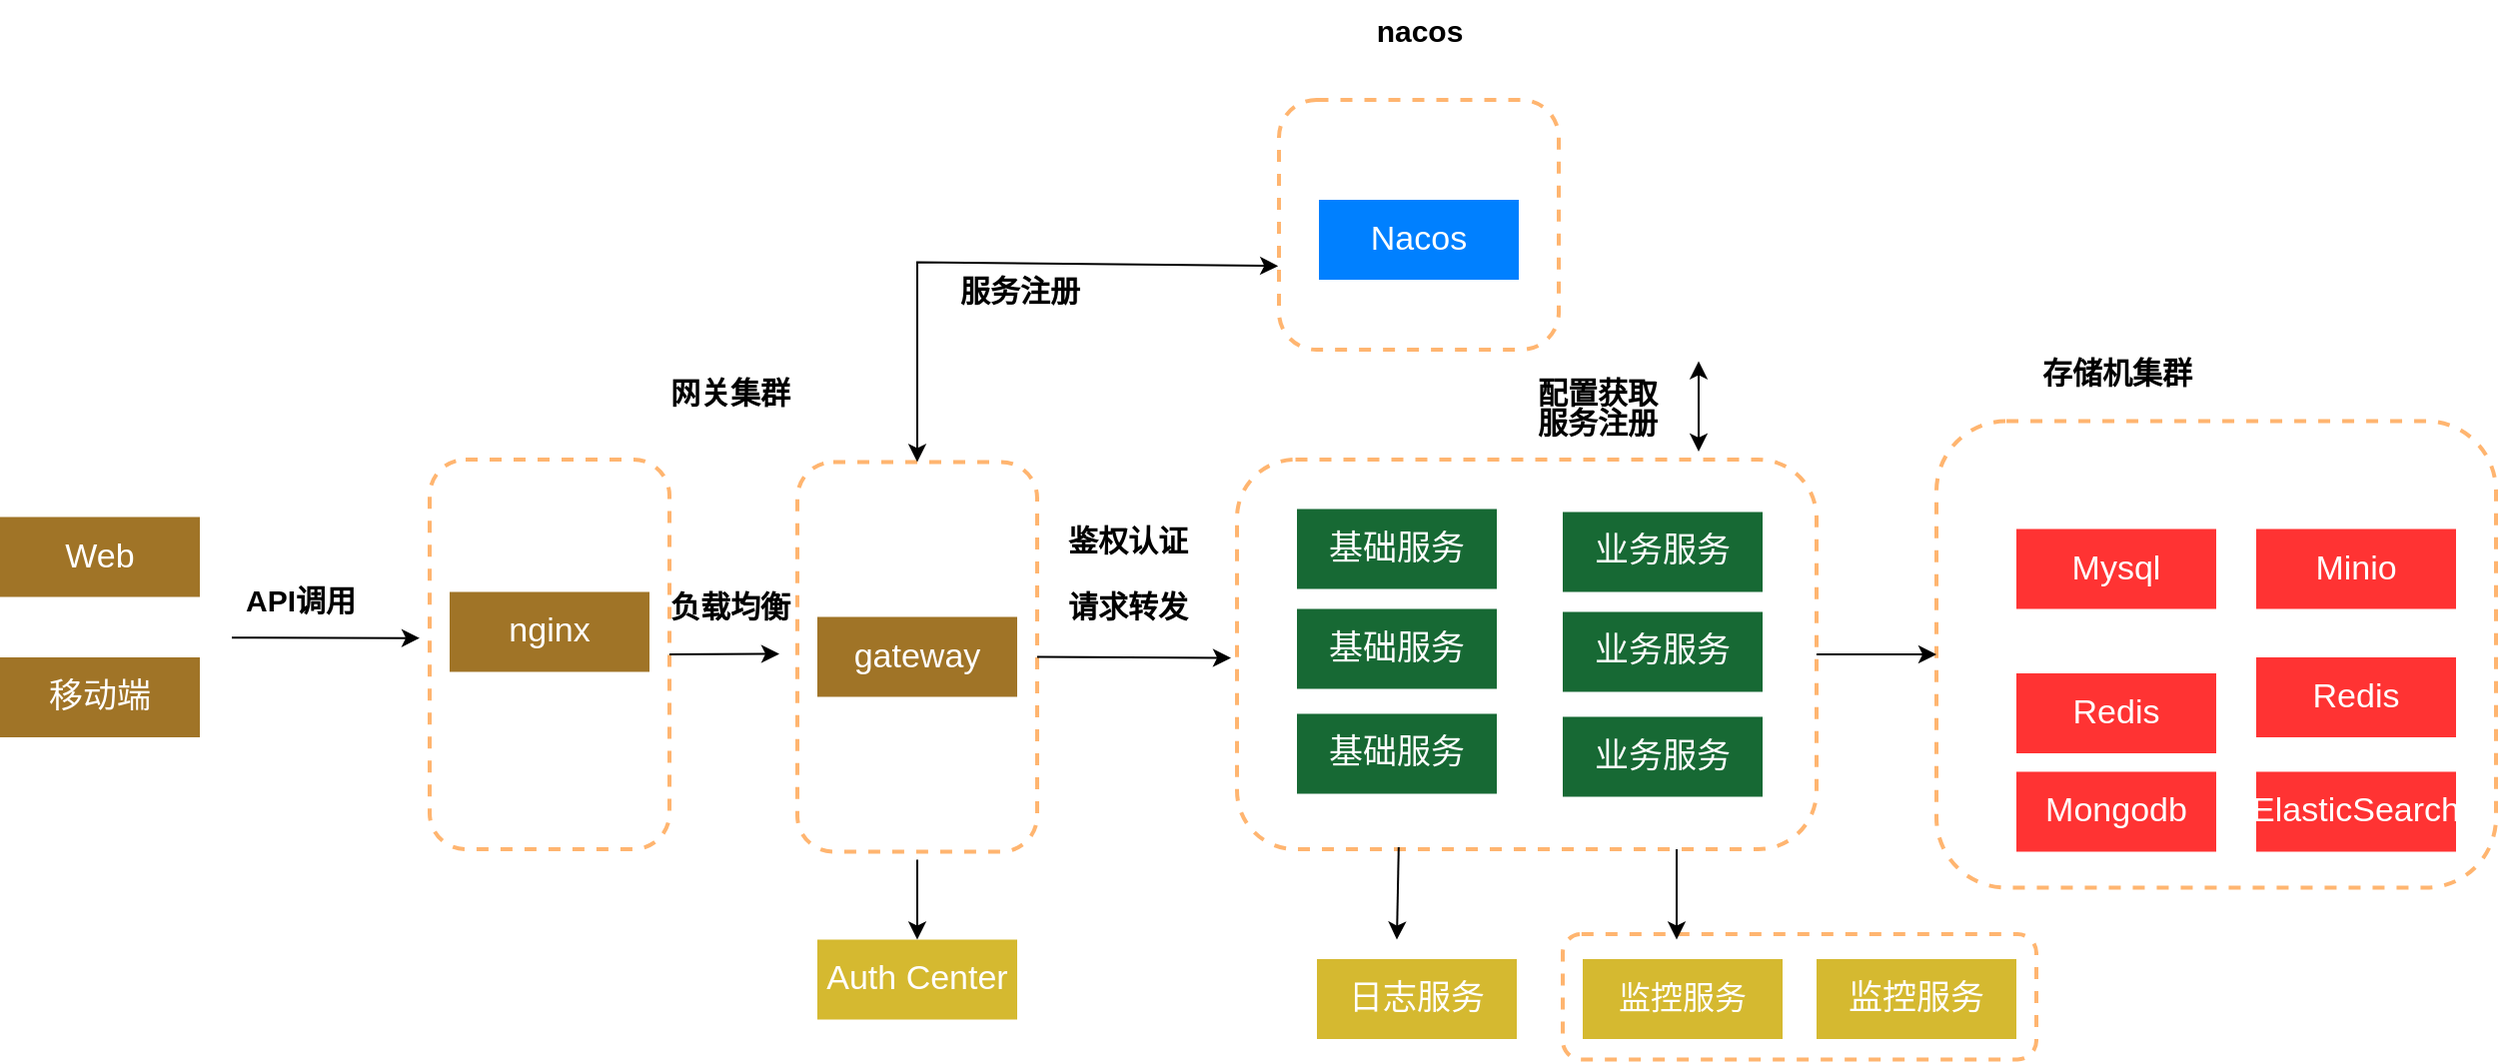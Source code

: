 <mxfile version="28.2.8">
  <diagram name="第 1 页" id="ezJ-41k_cpQQ4mtPTGTI">
    <mxGraphModel dx="1303" dy="659" grid="1" gridSize="10" guides="1" tooltips="1" connect="1" arrows="1" fold="1" page="1" pageScale="1" pageWidth="827" pageHeight="1169" math="0" shadow="0">
      <root>
        <mxCell id="0" />
        <mxCell id="1" parent="0" />
        <mxCell id="ekjMRU7jst0iYivutcKB-1" value="" style="rounded=1;whiteSpace=wrap;html=1;dashed=1;strokeColor=#FFB570;strokeWidth=2;" vertex="1" parent="1">
          <mxGeometry x="1052" y="647.5" width="237" height="62.75" as="geometry" />
        </mxCell>
        <mxCell id="ekjMRU7jst0iYivutcKB-2" value="" style="rounded=1;whiteSpace=wrap;html=1;dashed=1;strokeColor=#FFB570;strokeWidth=2;container=0;" vertex="1" parent="1">
          <mxGeometry x="669" y="411.25" width="120" height="195" as="geometry" />
        </mxCell>
        <mxCell id="ekjMRU7jst0iYivutcKB-3" value="" style="rounded=1;whiteSpace=wrap;html=1;dashed=1;strokeColor=#FFB570;strokeWidth=2;" vertex="1" parent="1">
          <mxGeometry x="1239" y="390.75" width="280" height="233.5" as="geometry" />
        </mxCell>
        <mxCell id="ekjMRU7jst0iYivutcKB-4" value="" style="endArrow=classic;startArrow=classic;html=1;rounded=0;entryX=-0.003;entryY=0.665;entryDx=0;entryDy=0;entryPerimeter=0;exitX=0.5;exitY=0;exitDx=0;exitDy=0;" edge="1" parent="1" source="ekjMRU7jst0iYivutcKB-2" target="ekjMRU7jst0iYivutcKB-14">
          <mxGeometry width="50" height="50" relative="1" as="geometry">
            <mxPoint x="729" y="438.75" as="sourcePoint" />
            <mxPoint x="839" y="420" as="targetPoint" />
            <Array as="points">
              <mxPoint x="729" y="311.25" />
            </Array>
          </mxGeometry>
        </mxCell>
        <mxCell id="ekjMRU7jst0iYivutcKB-5" value="" style="endArrow=classic;html=1;rounded=0;" edge="1" parent="1">
          <mxGeometry width="50" height="50" relative="1" as="geometry">
            <mxPoint x="386" y="499.1" as="sourcePoint" />
            <mxPoint x="480" y="499.35" as="targetPoint" />
          </mxGeometry>
        </mxCell>
        <mxCell id="ekjMRU7jst0iYivutcKB-6" value="API调用" style="text;html=1;align=center;verticalAlign=middle;resizable=0;points=[];autosize=1;strokeColor=none;fillColor=none;strokeWidth=3;fontSize=15;fontStyle=1" vertex="1" parent="1">
          <mxGeometry x="380" y="464.85" width="80" height="30" as="geometry" />
        </mxCell>
        <mxCell id="ekjMRU7jst0iYivutcKB-7" value="网关集群" style="text;html=1;align=center;verticalAlign=middle;resizable=0;points=[];autosize=1;strokeColor=none;fillColor=none;strokeWidth=3;fontSize=15;fontStyle=1" vertex="1" parent="1">
          <mxGeometry x="595" y="360.75" width="80" height="30" as="geometry" />
        </mxCell>
        <mxCell id="ekjMRU7jst0iYivutcKB-8" style="edgeStyle=orthogonalEdgeStyle;rounded=0;orthogonalLoop=1;jettySize=auto;html=1;entryX=0;entryY=0.5;entryDx=0;entryDy=0;" edge="1" parent="1" source="ekjMRU7jst0iYivutcKB-9" target="ekjMRU7jst0iYivutcKB-3">
          <mxGeometry relative="1" as="geometry" />
        </mxCell>
        <mxCell id="ekjMRU7jst0iYivutcKB-9" value="" style="rounded=1;whiteSpace=wrap;html=1;dashed=1;strokeColor=#FFB570;strokeWidth=2;" vertex="1" parent="1">
          <mxGeometry x="889" y="410" width="290" height="195" as="geometry" />
        </mxCell>
        <mxCell id="ekjMRU7jst0iYivutcKB-10" value="&lt;font color=&quot;#ffffff&quot;&gt;基础服务&lt;/font&gt;" style="rounded=0;whiteSpace=wrap;html=1;fillColor=#176934;fontSize=17;strokeColor=none;" vertex="1" parent="1">
          <mxGeometry x="919" y="434.75" width="100" height="40" as="geometry" />
        </mxCell>
        <mxCell id="ekjMRU7jst0iYivutcKB-11" value="&lt;span style=&quot;color: rgb(255, 255, 255);&quot;&gt;基础服务&lt;/span&gt;" style="rounded=0;whiteSpace=wrap;html=1;fillColor=#176934;fontSize=17;strokeColor=none;" vertex="1" parent="1">
          <mxGeometry x="919" y="484.75" width="100" height="40" as="geometry" />
        </mxCell>
        <mxCell id="ekjMRU7jst0iYivutcKB-12" value="&lt;span style=&quot;color: rgb(255, 255, 255);&quot;&gt;基础服务&lt;/span&gt;" style="rounded=0;whiteSpace=wrap;html=1;fillColor=#176934;fontSize=17;strokeColor=none;" vertex="1" parent="1">
          <mxGeometry x="919" y="537.25" width="100" height="40" as="geometry" />
        </mxCell>
        <mxCell id="ekjMRU7jst0iYivutcKB-13" value="" style="group" vertex="1" connectable="0" parent="1">
          <mxGeometry x="910" y="180" width="320" height="175" as="geometry" />
        </mxCell>
        <mxCell id="ekjMRU7jst0iYivutcKB-14" value="" style="rounded=1;whiteSpace=wrap;html=1;dashed=1;strokeColor=#FFB570;strokeWidth=2;" vertex="1" parent="ekjMRU7jst0iYivutcKB-13">
          <mxGeometry y="50" width="140" height="125" as="geometry" />
        </mxCell>
        <mxCell id="ekjMRU7jst0iYivutcKB-15" value="&lt;font color=&quot;#ffffff&quot; style=&quot;font-size: 17px;&quot;&gt;Nacos&lt;/font&gt;" style="rounded=0;whiteSpace=wrap;html=1;fillColor=#0080ff;fontSize=17;strokeColor=none;" vertex="1" parent="ekjMRU7jst0iYivutcKB-13">
          <mxGeometry x="20" y="100" width="100" height="40" as="geometry" />
        </mxCell>
        <mxCell id="ekjMRU7jst0iYivutcKB-16" value="nacos" style="text;html=1;align=center;verticalAlign=middle;resizable=0;points=[];autosize=1;strokeColor=none;fillColor=none;strokeWidth=3;fontSize=15;fontStyle=1" vertex="1" parent="ekjMRU7jst0iYivutcKB-13">
          <mxGeometry x="40" width="60" height="30" as="geometry" />
        </mxCell>
        <mxCell id="ekjMRU7jst0iYivutcKB-17" value="" style="endArrow=classic;html=1;rounded=0;exitX=1;exitY=0.5;exitDx=0;exitDy=0;" edge="1" parent="1" source="ekjMRU7jst0iYivutcKB-2">
          <mxGeometry width="50" height="50" relative="1" as="geometry">
            <mxPoint x="799" y="505.75" as="sourcePoint" />
            <mxPoint x="886" y="509.25" as="targetPoint" />
          </mxGeometry>
        </mxCell>
        <mxCell id="ekjMRU7jst0iYivutcKB-18" value="&lt;font color=&quot;#ffffff&quot;&gt;Auth Center&lt;/font&gt;" style="rounded=0;whiteSpace=wrap;html=1;fillColor=#d5b930;fontSize=17;strokeColor=none;" vertex="1" parent="1">
          <mxGeometry x="679" y="650.25" width="100" height="40" as="geometry" />
        </mxCell>
        <mxCell id="ekjMRU7jst0iYivutcKB-19" value="" style="endArrow=classic;html=1;rounded=0;entryX=0.5;entryY=0;entryDx=0;entryDy=0;" edge="1" parent="1" target="ekjMRU7jst0iYivutcKB-18">
          <mxGeometry width="50" height="50" relative="1" as="geometry">
            <mxPoint x="729" y="610.25" as="sourcePoint" />
            <mxPoint x="759" y="518.25" as="targetPoint" />
          </mxGeometry>
        </mxCell>
        <mxCell id="ekjMRU7jst0iYivutcKB-21" value="&lt;font color=&quot;#ffffff&quot;&gt;日志服务&lt;/font&gt;" style="rounded=0;whiteSpace=wrap;html=1;fillColor=#d5b930;fontSize=17;strokeColor=none;" vertex="1" parent="1">
          <mxGeometry x="929" y="660" width="100" height="40" as="geometry" />
        </mxCell>
        <mxCell id="ekjMRU7jst0iYivutcKB-22" value="" style="endArrow=classic;html=1;rounded=0;exitX=0.279;exitY=0.995;exitDx=0;exitDy=0;exitPerimeter=0;" edge="1" parent="1" source="ekjMRU7jst0iYivutcKB-9">
          <mxGeometry width="50" height="50" relative="1" as="geometry">
            <mxPoint x="739" y="615" as="sourcePoint" />
            <mxPoint x="969" y="650.25" as="targetPoint" />
          </mxGeometry>
        </mxCell>
        <mxCell id="ekjMRU7jst0iYivutcKB-24" value="&lt;font face=&quot;Times New Roman, serif&quot;&gt;&lt;span style=&quot;font-size: 16px;&quot;&gt;监控服务&lt;/span&gt;&lt;/font&gt;" style="rounded=0;whiteSpace=wrap;html=1;fillColor=#d5b930;fontSize=17;strokeColor=none;fontColor=#FFFFFF;" vertex="1" parent="1">
          <mxGeometry x="1062" y="660" width="100" height="40" as="geometry" />
        </mxCell>
        <mxCell id="ekjMRU7jst0iYivutcKB-25" value="" style="endArrow=classic;html=1;rounded=0;exitX=0.279;exitY=0.995;exitDx=0;exitDy=0;exitPerimeter=0;" edge="1" parent="1">
          <mxGeometry width="50" height="50" relative="1" as="geometry">
            <mxPoint x="1109" y="605" as="sourcePoint" />
            <mxPoint x="1109" y="650.25" as="targetPoint" />
          </mxGeometry>
        </mxCell>
        <mxCell id="ekjMRU7jst0iYivutcKB-27" value="&lt;font color=&quot;#ffffff&quot;&gt;Mysql&lt;/font&gt;" style="rounded=0;whiteSpace=wrap;html=1;fillColor=#FF3333;fontSize=17;strokeColor=none;" vertex="1" parent="1">
          <mxGeometry x="1279" y="444.75" width="100" height="40" as="geometry" />
        </mxCell>
        <mxCell id="ekjMRU7jst0iYivutcKB-28" value="&lt;font color=&quot;#ffffff&quot;&gt;Redis&lt;/font&gt;" style="rounded=0;whiteSpace=wrap;html=1;fillColor=#FF3333;fontSize=17;strokeColor=none;" vertex="1" parent="1">
          <mxGeometry x="1279" y="517" width="100" height="40" as="geometry" />
        </mxCell>
        <mxCell id="ekjMRU7jst0iYivutcKB-29" value="&lt;font color=&quot;#ffffff&quot;&gt;业务服务&lt;/font&gt;" style="rounded=0;whiteSpace=wrap;html=1;fillColor=#176934;fontSize=17;strokeColor=none;" vertex="1" parent="1">
          <mxGeometry x="1052" y="436.25" width="100" height="40" as="geometry" />
        </mxCell>
        <mxCell id="ekjMRU7jst0iYivutcKB-30" value="&lt;span style=&quot;color: rgb(255, 255, 255);&quot;&gt;业务服务&lt;/span&gt;" style="rounded=0;whiteSpace=wrap;html=1;fillColor=#176934;fontSize=17;strokeColor=none;" vertex="1" parent="1">
          <mxGeometry x="1052" y="486.25" width="100" height="40" as="geometry" />
        </mxCell>
        <mxCell id="ekjMRU7jst0iYivutcKB-31" value="&lt;span style=&quot;color: rgb(255, 255, 255);&quot;&gt;业务服务&lt;/span&gt;" style="rounded=0;whiteSpace=wrap;html=1;fillColor=#176934;fontSize=17;strokeColor=none;" vertex="1" parent="1">
          <mxGeometry x="1052" y="538.75" width="100" height="40" as="geometry" />
        </mxCell>
        <mxCell id="ekjMRU7jst0iYivutcKB-32" value="" style="rounded=1;whiteSpace=wrap;html=1;dashed=1;strokeColor=#FFB570;strokeWidth=2;container=0;" vertex="1" parent="1">
          <mxGeometry x="485" y="410" width="120" height="195" as="geometry" />
        </mxCell>
        <mxCell id="ekjMRU7jst0iYivutcKB-34" value="&lt;font color=&quot;#ffffff&quot;&gt;gateway&lt;/font&gt;" style="rounded=0;whiteSpace=wrap;html=1;fillColor=#a07427;fontSize=17;strokeColor=none;container=0;" vertex="1" parent="1">
          <mxGeometry x="679" y="488.75" width="100" height="40" as="geometry" />
        </mxCell>
        <mxCell id="ekjMRU7jst0iYivutcKB-36" value="&lt;font color=&quot;#ffffff&quot;&gt;nginx&lt;/font&gt;" style="rounded=0;whiteSpace=wrap;html=1;fillColor=#a07427;fontSize=17;strokeColor=none;container=0;" vertex="1" parent="1">
          <mxGeometry x="495" y="476.25" width="100" height="40" as="geometry" />
        </mxCell>
        <mxCell id="ekjMRU7jst0iYivutcKB-37" value="&lt;font color=&quot;#ffffff&quot;&gt;Web&lt;/font&gt;" style="rounded=0;whiteSpace=wrap;html=1;fillColor=#a07427;fontSize=17;strokeColor=none;container=0;" vertex="1" parent="1">
          <mxGeometry x="270" y="438.75" width="100" height="40" as="geometry" />
        </mxCell>
        <mxCell id="ekjMRU7jst0iYivutcKB-38" value="" style="endArrow=classic;html=1;rounded=0;exitX=1;exitY=0.5;exitDx=0;exitDy=0;" edge="1" parent="1" source="ekjMRU7jst0iYivutcKB-32">
          <mxGeometry width="50" height="50" relative="1" as="geometry">
            <mxPoint x="569" y="502.5" as="sourcePoint" />
            <mxPoint x="660" y="507.25" as="targetPoint" />
          </mxGeometry>
        </mxCell>
        <mxCell id="ekjMRU7jst0iYivutcKB-39" value="负载均衡" style="text;html=1;align=center;verticalAlign=middle;resizable=0;points=[];autosize=1;strokeColor=none;fillColor=none;strokeWidth=3;fontSize=15;fontStyle=1" vertex="1" parent="1">
          <mxGeometry x="595" y="467.5" width="80" height="30" as="geometry" />
        </mxCell>
        <mxCell id="ekjMRU7jst0iYivutcKB-40" value="请求转发" style="text;html=1;align=center;verticalAlign=middle;resizable=0;points=[];autosize=1;strokeColor=none;fillColor=none;strokeWidth=3;fontSize=15;fontStyle=1" vertex="1" parent="1">
          <mxGeometry x="794" y="467.5" width="80" height="30" as="geometry" />
        </mxCell>
        <mxCell id="ekjMRU7jst0iYivutcKB-41" value="监控服务" style="rounded=0;whiteSpace=wrap;html=1;fillColor=#d5b930;fontSize=17;strokeColor=none;fontColor=#FFFFFF;" vertex="1" parent="1">
          <mxGeometry x="1179" y="660" width="100" height="40" as="geometry" />
        </mxCell>
        <mxCell id="ekjMRU7jst0iYivutcKB-42" value="存储机集群" style="text;html=1;align=center;verticalAlign=middle;resizable=0;points=[];autosize=1;strokeColor=none;fillColor=none;strokeWidth=3;fontSize=15;fontStyle=1" vertex="1" parent="1">
          <mxGeometry x="1279" y="351.25" width="100" height="30" as="geometry" />
        </mxCell>
        <mxCell id="ekjMRU7jst0iYivutcKB-43" value="&lt;font color=&quot;#ffffff&quot;&gt;Mongodb&lt;/font&gt;" style="rounded=0;whiteSpace=wrap;html=1;fillColor=#FF3333;fontSize=17;strokeColor=none;" vertex="1" parent="1">
          <mxGeometry x="1279" y="566.25" width="100" height="40" as="geometry" />
        </mxCell>
        <mxCell id="ekjMRU7jst0iYivutcKB-44" value="&lt;font color=&quot;#ffffff&quot;&gt;Minio&lt;/font&gt;" style="rounded=0;whiteSpace=wrap;html=1;fillColor=#FF3333;fontSize=17;strokeColor=none;" vertex="1" parent="1">
          <mxGeometry x="1399" y="444.75" width="100" height="40" as="geometry" />
        </mxCell>
        <mxCell id="ekjMRU7jst0iYivutcKB-45" value="&lt;font color=&quot;#ffffff&quot;&gt;Redis&lt;/font&gt;" style="rounded=0;whiteSpace=wrap;html=1;fillColor=#FF3333;fontSize=17;strokeColor=none;" vertex="1" parent="1">
          <mxGeometry x="1399" y="509" width="100" height="40" as="geometry" />
        </mxCell>
        <mxCell id="ekjMRU7jst0iYivutcKB-46" value="服务注册" style="text;html=1;align=center;verticalAlign=middle;resizable=0;points=[];autosize=1;strokeColor=none;fillColor=none;strokeWidth=3;fontSize=15;fontStyle=1" vertex="1" parent="1">
          <mxGeometry x="740" y="310.25" width="80" height="30" as="geometry" />
        </mxCell>
        <mxCell id="ekjMRU7jst0iYivutcKB-47" value="鉴权认证" style="text;html=1;align=center;verticalAlign=middle;resizable=0;points=[];autosize=1;strokeColor=none;fillColor=none;strokeWidth=3;fontSize=15;fontStyle=1" vertex="1" parent="1">
          <mxGeometry x="794" y="434.75" width="80" height="30" as="geometry" />
        </mxCell>
        <mxCell id="ekjMRU7jst0iYivutcKB-48" value="服务注册" style="text;html=1;align=center;verticalAlign=middle;resizable=0;points=[];autosize=1;strokeColor=none;fillColor=none;strokeWidth=3;fontSize=15;fontStyle=1" vertex="1" parent="1">
          <mxGeometry x="1029" y="376" width="80" height="30" as="geometry" />
        </mxCell>
        <mxCell id="ekjMRU7jst0iYivutcKB-49" value="" style="endArrow=classic;html=1;rounded=0;exitX=0.279;exitY=0.995;exitDx=0;exitDy=0;exitPerimeter=0;startArrow=classic;startFill=1;" edge="1" parent="1">
          <mxGeometry width="50" height="50" relative="1" as="geometry">
            <mxPoint x="1120" y="360.75" as="sourcePoint" />
            <mxPoint x="1120" y="406" as="targetPoint" />
          </mxGeometry>
        </mxCell>
        <mxCell id="ekjMRU7jst0iYivutcKB-50" value="配置获取" style="text;html=1;align=center;verticalAlign=middle;resizable=0;points=[];autosize=1;strokeColor=none;fillColor=none;strokeWidth=3;fontSize=15;fontStyle=1" vertex="1" parent="1">
          <mxGeometry x="1029" y="360.75" width="80" height="30" as="geometry" />
        </mxCell>
        <mxCell id="ekjMRU7jst0iYivutcKB-51" value="&lt;font color=&quot;#ffffff&quot;&gt;ElasticSearch&lt;/font&gt;" style="rounded=0;whiteSpace=wrap;html=1;fillColor=#FF3333;fontSize=17;strokeColor=none;" vertex="1" parent="1">
          <mxGeometry x="1399" y="566.25" width="100" height="40" as="geometry" />
        </mxCell>
        <mxCell id="ekjMRU7jst0iYivutcKB-52" value="&lt;font color=&quot;#ffffff&quot;&gt;移动端&lt;/font&gt;" style="rounded=0;whiteSpace=wrap;html=1;fillColor=#a07427;fontSize=17;strokeColor=none;container=0;" vertex="1" parent="1">
          <mxGeometry x="270" y="509" width="100" height="40" as="geometry" />
        </mxCell>
      </root>
    </mxGraphModel>
  </diagram>
</mxfile>
